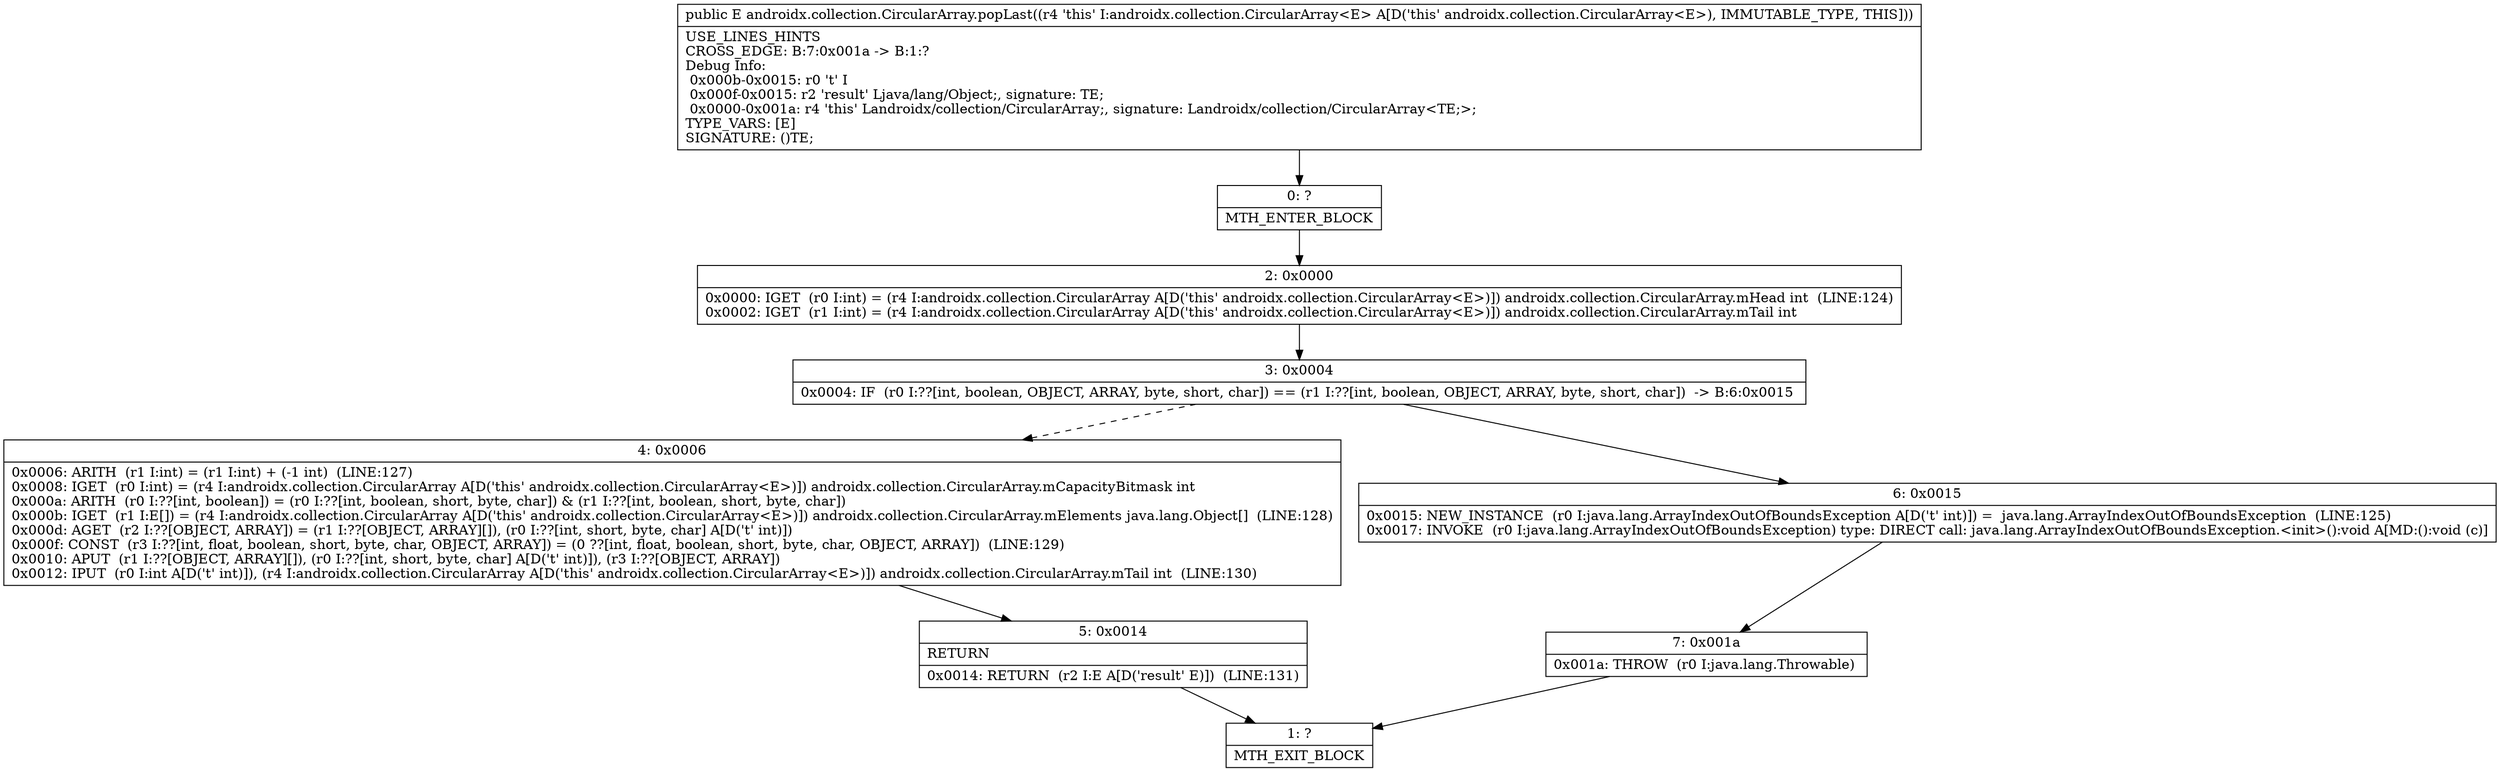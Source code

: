 digraph "CFG forandroidx.collection.CircularArray.popLast()Ljava\/lang\/Object;" {
Node_0 [shape=record,label="{0\:\ ?|MTH_ENTER_BLOCK\l}"];
Node_2 [shape=record,label="{2\:\ 0x0000|0x0000: IGET  (r0 I:int) = (r4 I:androidx.collection.CircularArray A[D('this' androidx.collection.CircularArray\<E\>)]) androidx.collection.CircularArray.mHead int  (LINE:124)\l0x0002: IGET  (r1 I:int) = (r4 I:androidx.collection.CircularArray A[D('this' androidx.collection.CircularArray\<E\>)]) androidx.collection.CircularArray.mTail int \l}"];
Node_3 [shape=record,label="{3\:\ 0x0004|0x0004: IF  (r0 I:??[int, boolean, OBJECT, ARRAY, byte, short, char]) == (r1 I:??[int, boolean, OBJECT, ARRAY, byte, short, char])  \-\> B:6:0x0015 \l}"];
Node_4 [shape=record,label="{4\:\ 0x0006|0x0006: ARITH  (r1 I:int) = (r1 I:int) + (\-1 int)  (LINE:127)\l0x0008: IGET  (r0 I:int) = (r4 I:androidx.collection.CircularArray A[D('this' androidx.collection.CircularArray\<E\>)]) androidx.collection.CircularArray.mCapacityBitmask int \l0x000a: ARITH  (r0 I:??[int, boolean]) = (r0 I:??[int, boolean, short, byte, char]) & (r1 I:??[int, boolean, short, byte, char]) \l0x000b: IGET  (r1 I:E[]) = (r4 I:androidx.collection.CircularArray A[D('this' androidx.collection.CircularArray\<E\>)]) androidx.collection.CircularArray.mElements java.lang.Object[]  (LINE:128)\l0x000d: AGET  (r2 I:??[OBJECT, ARRAY]) = (r1 I:??[OBJECT, ARRAY][]), (r0 I:??[int, short, byte, char] A[D('t' int)]) \l0x000f: CONST  (r3 I:??[int, float, boolean, short, byte, char, OBJECT, ARRAY]) = (0 ??[int, float, boolean, short, byte, char, OBJECT, ARRAY])  (LINE:129)\l0x0010: APUT  (r1 I:??[OBJECT, ARRAY][]), (r0 I:??[int, short, byte, char] A[D('t' int)]), (r3 I:??[OBJECT, ARRAY]) \l0x0012: IPUT  (r0 I:int A[D('t' int)]), (r4 I:androidx.collection.CircularArray A[D('this' androidx.collection.CircularArray\<E\>)]) androidx.collection.CircularArray.mTail int  (LINE:130)\l}"];
Node_5 [shape=record,label="{5\:\ 0x0014|RETURN\l|0x0014: RETURN  (r2 I:E A[D('result' E)])  (LINE:131)\l}"];
Node_1 [shape=record,label="{1\:\ ?|MTH_EXIT_BLOCK\l}"];
Node_6 [shape=record,label="{6\:\ 0x0015|0x0015: NEW_INSTANCE  (r0 I:java.lang.ArrayIndexOutOfBoundsException A[D('t' int)]) =  java.lang.ArrayIndexOutOfBoundsException  (LINE:125)\l0x0017: INVOKE  (r0 I:java.lang.ArrayIndexOutOfBoundsException) type: DIRECT call: java.lang.ArrayIndexOutOfBoundsException.\<init\>():void A[MD:():void (c)]\l}"];
Node_7 [shape=record,label="{7\:\ 0x001a|0x001a: THROW  (r0 I:java.lang.Throwable) \l}"];
MethodNode[shape=record,label="{public E androidx.collection.CircularArray.popLast((r4 'this' I:androidx.collection.CircularArray\<E\> A[D('this' androidx.collection.CircularArray\<E\>), IMMUTABLE_TYPE, THIS]))  | USE_LINES_HINTS\lCROSS_EDGE: B:7:0x001a \-\> B:1:?\lDebug Info:\l  0x000b\-0x0015: r0 't' I\l  0x000f\-0x0015: r2 'result' Ljava\/lang\/Object;, signature: TE;\l  0x0000\-0x001a: r4 'this' Landroidx\/collection\/CircularArray;, signature: Landroidx\/collection\/CircularArray\<TE;\>;\lTYPE_VARS: [E]\lSIGNATURE: ()TE;\l}"];
MethodNode -> Node_0;Node_0 -> Node_2;
Node_2 -> Node_3;
Node_3 -> Node_4[style=dashed];
Node_3 -> Node_6;
Node_4 -> Node_5;
Node_5 -> Node_1;
Node_6 -> Node_7;
Node_7 -> Node_1;
}

